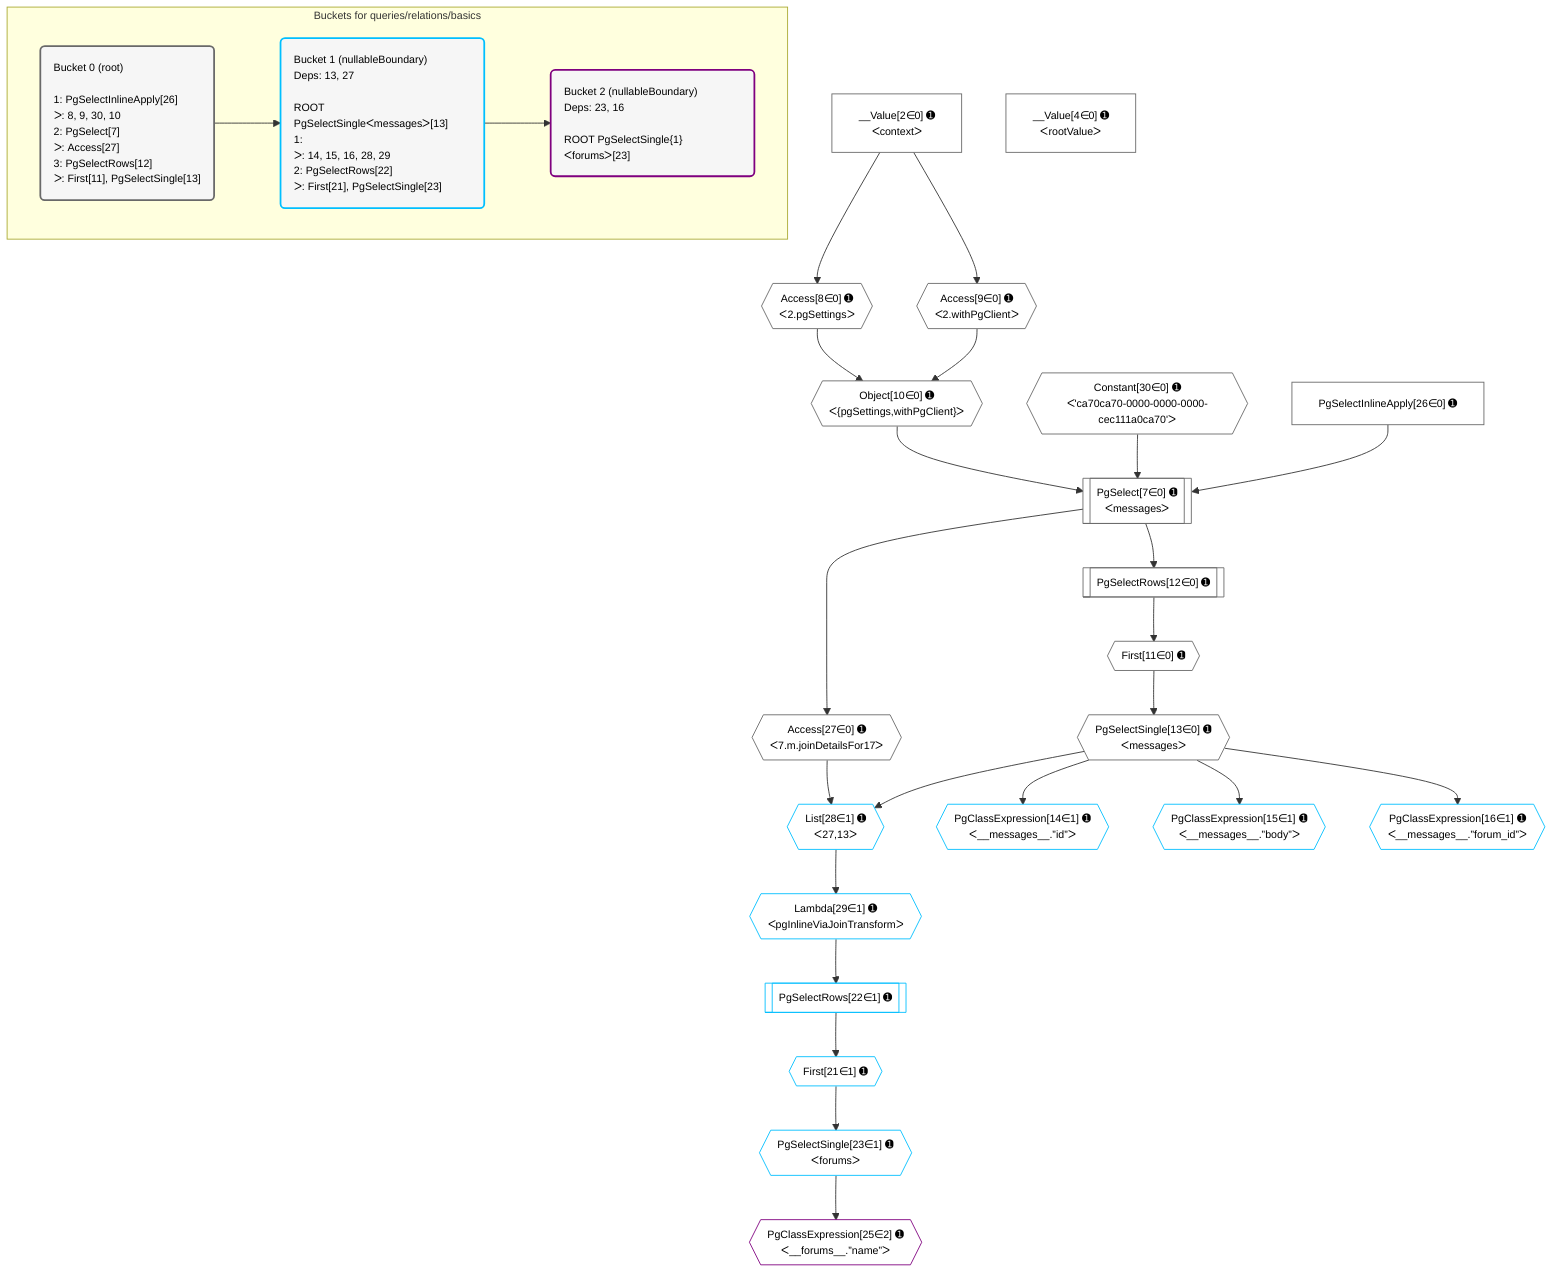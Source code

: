 %%{init: {'themeVariables': { 'fontSize': '12px'}}}%%
graph TD
    classDef path fill:#eee,stroke:#000,color:#000
    classDef plan fill:#fff,stroke-width:1px,color:#000
    classDef itemplan fill:#fff,stroke-width:2px,color:#000
    classDef unbatchedplan fill:#dff,stroke-width:1px,color:#000
    classDef sideeffectplan fill:#fcc,stroke-width:2px,color:#000
    classDef bucket fill:#f6f6f6,color:#000,stroke-width:2px,text-align:left


    %% plan dependencies
    PgSelect7[["PgSelect[7∈0] ➊<br />ᐸmessagesᐳ"]]:::plan
    Object10{{"Object[10∈0] ➊<br />ᐸ{pgSettings,withPgClient}ᐳ"}}:::plan
    Constant30{{"Constant[30∈0] ➊<br />ᐸ'ca70ca70-0000-0000-0000-cec111a0ca70'ᐳ"}}:::plan
    PgSelectInlineApply26["PgSelectInlineApply[26∈0] ➊"]:::plan
    Object10 & Constant30 & PgSelectInlineApply26 --> PgSelect7
    Access8{{"Access[8∈0] ➊<br />ᐸ2.pgSettingsᐳ"}}:::plan
    Access9{{"Access[9∈0] ➊<br />ᐸ2.withPgClientᐳ"}}:::plan
    Access8 & Access9 --> Object10
    __Value2["__Value[2∈0] ➊<br />ᐸcontextᐳ"]:::plan
    __Value2 --> Access8
    __Value2 --> Access9
    First11{{"First[11∈0] ➊"}}:::plan
    PgSelectRows12[["PgSelectRows[12∈0] ➊"]]:::plan
    PgSelectRows12 --> First11
    PgSelect7 --> PgSelectRows12
    PgSelectSingle13{{"PgSelectSingle[13∈0] ➊<br />ᐸmessagesᐳ"}}:::plan
    First11 --> PgSelectSingle13
    Access27{{"Access[27∈0] ➊<br />ᐸ7.m.joinDetailsFor17ᐳ"}}:::plan
    PgSelect7 --> Access27
    __Value4["__Value[4∈0] ➊<br />ᐸrootValueᐳ"]:::plan
    List28{{"List[28∈1] ➊<br />ᐸ27,13ᐳ"}}:::plan
    Access27 & PgSelectSingle13 --> List28
    PgClassExpression14{{"PgClassExpression[14∈1] ➊<br />ᐸ__messages__.”id”ᐳ"}}:::plan
    PgSelectSingle13 --> PgClassExpression14
    PgClassExpression15{{"PgClassExpression[15∈1] ➊<br />ᐸ__messages__.”body”ᐳ"}}:::plan
    PgSelectSingle13 --> PgClassExpression15
    PgClassExpression16{{"PgClassExpression[16∈1] ➊<br />ᐸ__messages__.”forum_id”ᐳ"}}:::plan
    PgSelectSingle13 --> PgClassExpression16
    First21{{"First[21∈1] ➊"}}:::plan
    PgSelectRows22[["PgSelectRows[22∈1] ➊"]]:::plan
    PgSelectRows22 --> First21
    Lambda29{{"Lambda[29∈1] ➊<br />ᐸpgInlineViaJoinTransformᐳ"}}:::plan
    Lambda29 --> PgSelectRows22
    PgSelectSingle23{{"PgSelectSingle[23∈1] ➊<br />ᐸforumsᐳ"}}:::plan
    First21 --> PgSelectSingle23
    List28 --> Lambda29
    PgClassExpression25{{"PgClassExpression[25∈2] ➊<br />ᐸ__forums__.”name”ᐳ"}}:::plan
    PgSelectSingle23 --> PgClassExpression25

    %% define steps

    subgraph "Buckets for queries/relations/basics"
    Bucket0("Bucket 0 (root)<br /><br />1: PgSelectInlineApply[26]<br />ᐳ: 8, 9, 30, 10<br />2: PgSelect[7]<br />ᐳ: Access[27]<br />3: PgSelectRows[12]<br />ᐳ: First[11], PgSelectSingle[13]"):::bucket
    classDef bucket0 stroke:#696969
    class Bucket0,__Value2,__Value4,PgSelect7,Access8,Access9,Object10,First11,PgSelectRows12,PgSelectSingle13,PgSelectInlineApply26,Access27,Constant30 bucket0
    Bucket1("Bucket 1 (nullableBoundary)<br />Deps: 13, 27<br /><br />ROOT PgSelectSingleᐸmessagesᐳ[13]<br />1: <br />ᐳ: 14, 15, 16, 28, 29<br />2: PgSelectRows[22]<br />ᐳ: First[21], PgSelectSingle[23]"):::bucket
    classDef bucket1 stroke:#00bfff
    class Bucket1,PgClassExpression14,PgClassExpression15,PgClassExpression16,First21,PgSelectRows22,PgSelectSingle23,List28,Lambda29 bucket1
    Bucket2("Bucket 2 (nullableBoundary)<br />Deps: 23, 16<br /><br />ROOT PgSelectSingle{1}ᐸforumsᐳ[23]"):::bucket
    classDef bucket2 stroke:#7f007f
    class Bucket2,PgClassExpression25 bucket2
    Bucket0 --> Bucket1
    Bucket1 --> Bucket2
    end